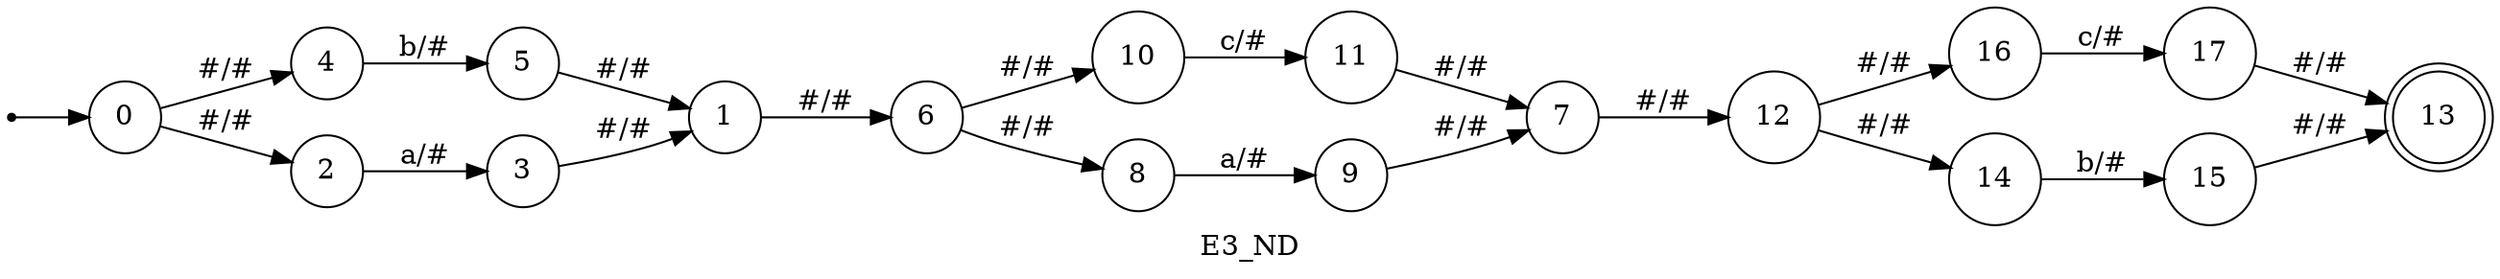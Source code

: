 digraph G {
	rankdir=LR;
	label="E3_ND"
	init0 [shape=point];
	init0 -> 0;
	0 [shape=circle]
	0 -> 4 [label="#/#"]
	0 -> 2 [label="#/#"]
	1 [shape=circle]
	1 -> 6 [label="#/#"]
	10 [shape=circle]
	10 -> 11 [label="c/#"]
	11 [shape=circle]
	11 -> 7 [label="#/#"]
	12 [shape=circle]
	12 -> 16 [label="#/#"]
	12 -> 14 [label="#/#"]
	13 [shape=doublecircle]
	14 [shape=circle]
	14 -> 15 [label="b/#"]
	15 [shape=circle]
	15 -> 13 [label="#/#"]
	16 [shape=circle]
	16 -> 17 [label="c/#"]
	17 [shape=circle]
	17 -> 13 [label="#/#"]
	2 [shape=circle]
	2 -> 3 [label="a/#"]
	3 [shape=circle]
	3 -> 1 [label="#/#"]
	4 [shape=circle]
	4 -> 5 [label="b/#"]
	5 [shape=circle]
	5 -> 1 [label="#/#"]
	6 [shape=circle]
	6 -> 8 [label="#/#"]
	6 -> 10 [label="#/#"]
	7 [shape=circle]
	7 -> 12 [label="#/#"]
	8 [shape=circle]
	8 -> 9 [label="a/#"]
	9 [shape=circle]
	9 -> 7 [label="#/#"]
}
